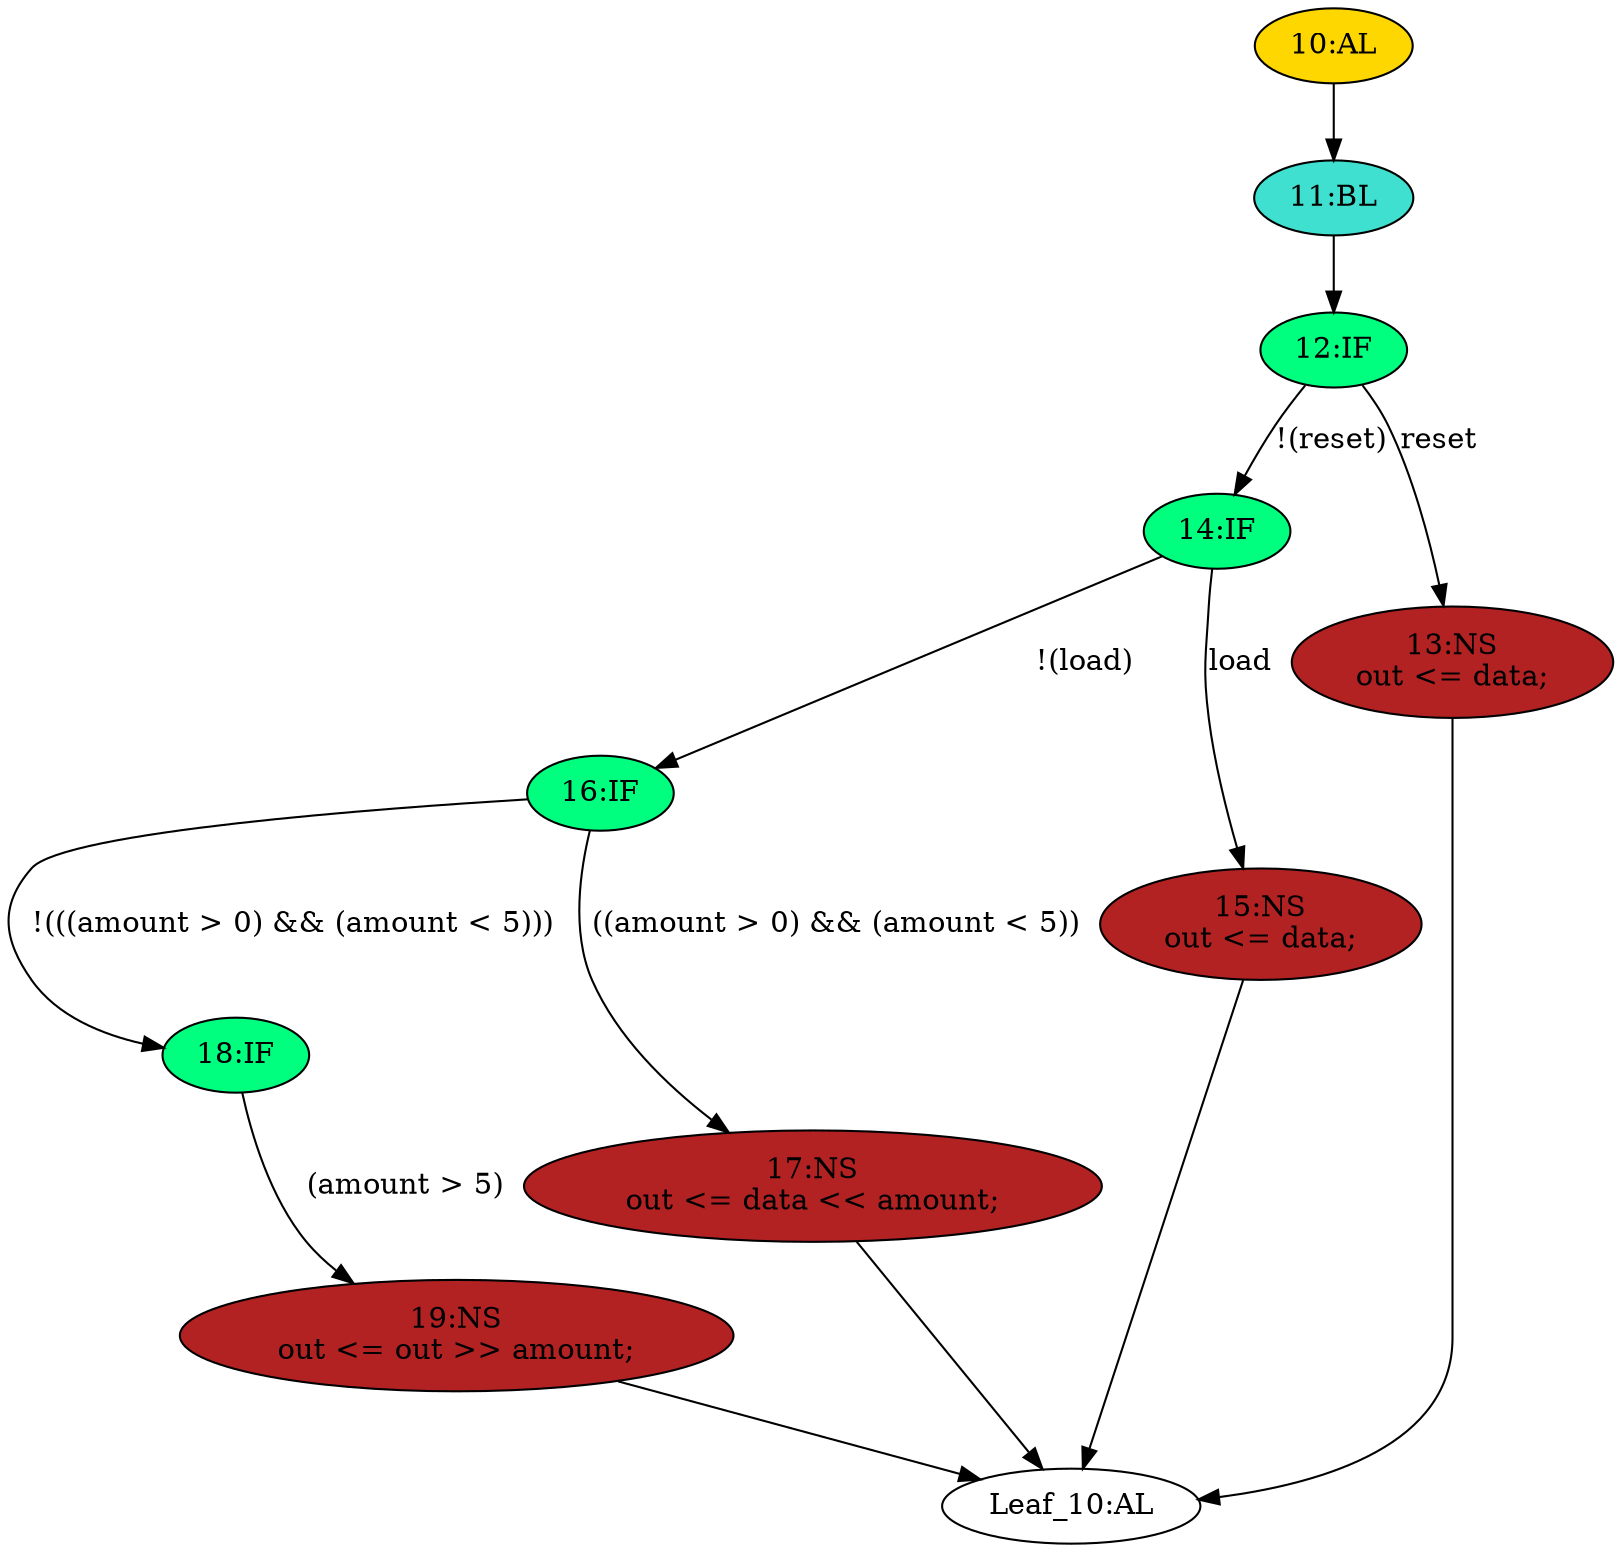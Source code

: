 strict digraph "" {
	node [label="\N"];
	"10:AL"	[ast="<pyverilog.vparser.ast.Always object at 0x7fdfecaef4d0>",
		clk_sens=True,
		fillcolor=gold,
		label="10:AL",
		sens="['clk', 'reset']",
		statements="[]",
		style=filled,
		typ=Always,
		use_var="['load', 'reset', 'amount', 'data', 'out']"];
	"11:BL"	[ast="<pyverilog.vparser.ast.Block object at 0x7fdfecaef810>",
		fillcolor=turquoise,
		label="11:BL",
		statements="[]",
		style=filled,
		typ=Block];
	"10:AL" -> "11:BL"	[cond="[]",
		lineno=None];
	"18:IF"	[ast="<pyverilog.vparser.ast.IfStatement object at 0x7fdfecaefc90>",
		fillcolor=springgreen,
		label="18:IF",
		statements="[]",
		style=filled,
		typ=IfStatement];
	"19:NS"	[ast="<pyverilog.vparser.ast.NonblockingSubstitution object at 0x7fdfecaef3d0>",
		fillcolor=firebrick,
		label="19:NS
out <= out >> amount;",
		statements="[<pyverilog.vparser.ast.NonblockingSubstitution object at 0x7fdfecaef3d0>]",
		style=filled,
		typ=NonblockingSubstitution];
	"18:IF" -> "19:NS"	[cond="['amount']",
		label="(amount > 5)",
		lineno=18];
	"12:IF"	[ast="<pyverilog.vparser.ast.IfStatement object at 0x7fdfecaef1d0>",
		fillcolor=springgreen,
		label="12:IF",
		statements="[]",
		style=filled,
		typ=IfStatement];
	"14:IF"	[ast="<pyverilog.vparser.ast.IfStatement object at 0x7fdfecaefc10>",
		fillcolor=springgreen,
		label="14:IF",
		statements="[]",
		style=filled,
		typ=IfStatement];
	"12:IF" -> "14:IF"	[cond="['reset']",
		label="!(reset)",
		lineno=12];
	"13:NS"	[ast="<pyverilog.vparser.ast.NonblockingSubstitution object at 0x7fdfec398950>",
		fillcolor=firebrick,
		label="13:NS
out <= data;",
		statements="[<pyverilog.vparser.ast.NonblockingSubstitution object at 0x7fdfec398950>]",
		style=filled,
		typ=NonblockingSubstitution];
	"12:IF" -> "13:NS"	[cond="['reset']",
		label=reset,
		lineno=12];
	"16:IF"	[ast="<pyverilog.vparser.ast.IfStatement object at 0x7fdfecaefa50>",
		fillcolor=springgreen,
		label="16:IF",
		statements="[]",
		style=filled,
		typ=IfStatement];
	"16:IF" -> "18:IF"	[cond="['amount', 'amount']",
		label="!(((amount > 0) && (amount < 5)))",
		lineno=16];
	"17:NS"	[ast="<pyverilog.vparser.ast.NonblockingSubstitution object at 0x7fdfec398450>",
		fillcolor=firebrick,
		label="17:NS
out <= data << amount;",
		statements="[<pyverilog.vparser.ast.NonblockingSubstitution object at 0x7fdfec398450>]",
		style=filled,
		typ=NonblockingSubstitution];
	"16:IF" -> "17:NS"	[cond="['amount', 'amount']",
		label="((amount > 0) && (amount < 5))",
		lineno=16];
	"11:BL" -> "12:IF"	[cond="[]",
		lineno=None];
	"14:IF" -> "16:IF"	[cond="['load']",
		label="!(load)",
		lineno=14];
	"15:NS"	[ast="<pyverilog.vparser.ast.NonblockingSubstitution object at 0x7fdfec3987d0>",
		fillcolor=firebrick,
		label="15:NS
out <= data;",
		statements="[<pyverilog.vparser.ast.NonblockingSubstitution object at 0x7fdfec3987d0>]",
		style=filled,
		typ=NonblockingSubstitution];
	"14:IF" -> "15:NS"	[cond="['load']",
		label=load,
		lineno=14];
	"Leaf_10:AL"	[def_var="['out']",
		label="Leaf_10:AL"];
	"19:NS" -> "Leaf_10:AL"	[cond="[]",
		lineno=None];
	"17:NS" -> "Leaf_10:AL"	[cond="[]",
		lineno=None];
	"15:NS" -> "Leaf_10:AL"	[cond="[]",
		lineno=None];
	"13:NS" -> "Leaf_10:AL"	[cond="[]",
		lineno=None];
}
